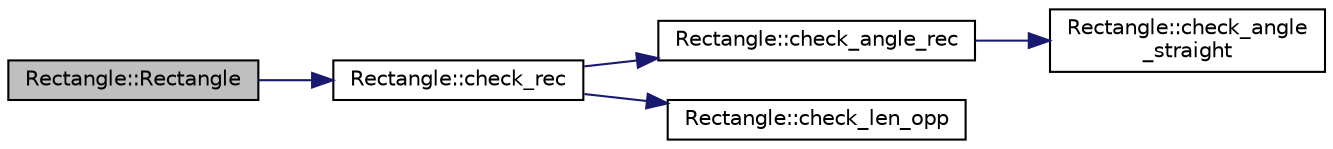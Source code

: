 digraph "Rectangle::Rectangle"
{
 // LATEX_PDF_SIZE
  edge [fontname="Helvetica",fontsize="10",labelfontname="Helvetica",labelfontsize="10"];
  node [fontname="Helvetica",fontsize="10",shape=record];
  rankdir="LR";
  Node1 [label="Rectangle::Rectangle",height=0.2,width=0.4,color="black", fillcolor="grey75", style="filled", fontcolor="black",tooltip=" "];
  Node1 -> Node2 [color="midnightblue",fontsize="10",style="solid",fontname="Helvetica"];
  Node2 [label="Rectangle::check_rec",height=0.2,width=0.4,color="black", fillcolor="white", style="filled",URL="$class_rectangle.html#ae2f12f2dff9325d38414e4cc84be2fb9",tooltip=" "];
  Node2 -> Node3 [color="midnightblue",fontsize="10",style="solid",fontname="Helvetica"];
  Node3 [label="Rectangle::check_angle_rec",height=0.2,width=0.4,color="black", fillcolor="white", style="filled",URL="$class_rectangle.html#a889b30a8bed407b62bfaf71e99316072",tooltip=" "];
  Node3 -> Node4 [color="midnightblue",fontsize="10",style="solid",fontname="Helvetica"];
  Node4 [label="Rectangle::check_angle\l_straight",height=0.2,width=0.4,color="black", fillcolor="white", style="filled",URL="$class_rectangle.html#af460673d51166643cc86948388b3edc3",tooltip=" "];
  Node2 -> Node5 [color="midnightblue",fontsize="10",style="solid",fontname="Helvetica"];
  Node5 [label="Rectangle::check_len_opp",height=0.2,width=0.4,color="black", fillcolor="white", style="filled",URL="$class_rectangle.html#a8cec5b810189f61ab48e800641a591ec",tooltip=" "];
}
